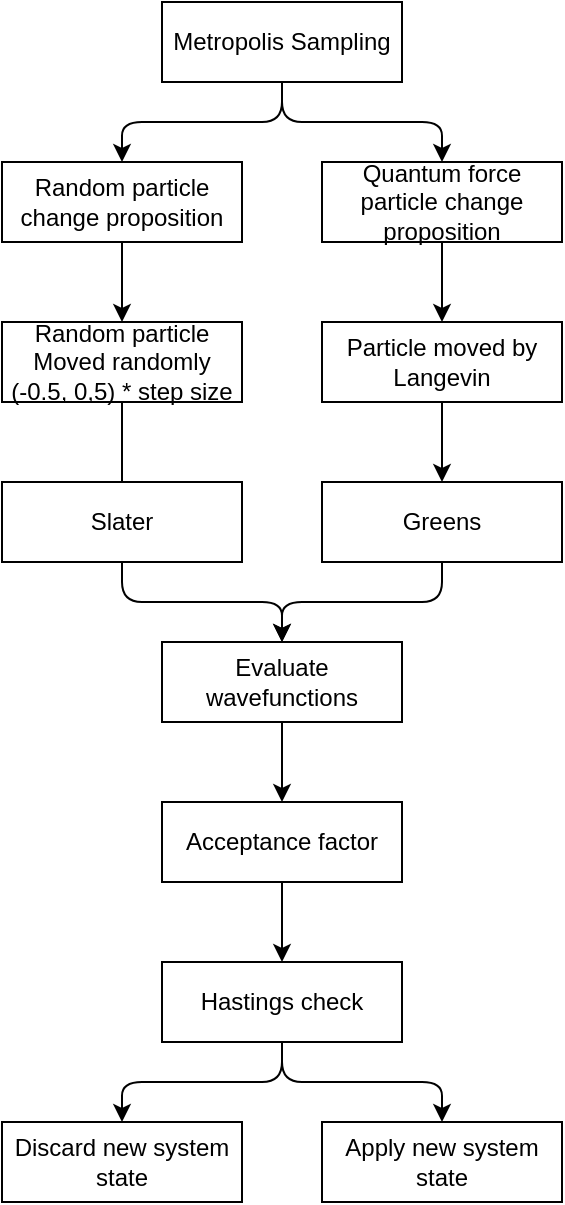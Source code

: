 <mxfile version="14.6.6" type="device"><diagram id="geNeFvb-jiJFwEJ7cD-g" name="Page-1"><mxGraphModel dx="2062" dy="1052" grid="1" gridSize="10" guides="1" tooltips="1" connect="1" arrows="1" fold="1" page="1" pageScale="1" pageWidth="827" pageHeight="1169" math="0" shadow="0"><root><mxCell id="0"/><mxCell id="1" parent="0"/><mxCell id="PJab5rF0UcSIwoMGBFmj-1" value="Metropolis Sampling" style="rounded=0;whiteSpace=wrap;html=1;" vertex="1" parent="1"><mxGeometry x="340" y="30" width="120" height="40" as="geometry"/></mxCell><mxCell id="PJab5rF0UcSIwoMGBFmj-2" value="Random particle change proposition" style="rounded=0;whiteSpace=wrap;html=1;" vertex="1" parent="1"><mxGeometry x="260" y="110" width="120" height="40" as="geometry"/></mxCell><mxCell id="PJab5rF0UcSIwoMGBFmj-3" style="edgeStyle=orthogonalEdgeStyle;rounded=0;orthogonalLoop=1;jettySize=auto;html=1;exitX=0.5;exitY=1;exitDx=0;exitDy=0;entryX=0.5;entryY=0;entryDx=0;entryDy=0;" edge="1" parent="1" source="PJab5rF0UcSIwoMGBFmj-4" target="PJab5rF0UcSIwoMGBFmj-17"><mxGeometry relative="1" as="geometry"/></mxCell><mxCell id="PJab5rF0UcSIwoMGBFmj-4" value="Quantum force particle change proposition" style="rounded=0;whiteSpace=wrap;html=1;" vertex="1" parent="1"><mxGeometry x="420" y="110" width="120" height="40" as="geometry"/></mxCell><mxCell id="PJab5rF0UcSIwoMGBFmj-5" value="Random particle&lt;br&gt;Moved randomly (-0.5, 0,5) * step size" style="rounded=0;whiteSpace=wrap;html=1;" vertex="1" parent="1"><mxGeometry x="260" y="190" width="120" height="40" as="geometry"/></mxCell><mxCell id="PJab5rF0UcSIwoMGBFmj-6" value="Greens" style="rounded=0;whiteSpace=wrap;html=1;" vertex="1" parent="1"><mxGeometry x="420" y="270" width="120" height="40" as="geometry"/></mxCell><mxCell id="PJab5rF0UcSIwoMGBFmj-7" style="edgeStyle=orthogonalEdgeStyle;rounded=0;orthogonalLoop=1;jettySize=auto;html=1;" edge="1" parent="1" source="PJab5rF0UcSIwoMGBFmj-8" target="PJab5rF0UcSIwoMGBFmj-12"><mxGeometry relative="1" as="geometry"/></mxCell><mxCell id="PJab5rF0UcSIwoMGBFmj-8" value="Evaluate wavefunctions" style="rounded=0;whiteSpace=wrap;html=1;" vertex="1" parent="1"><mxGeometry x="340" y="350" width="120" height="40" as="geometry"/></mxCell><mxCell id="PJab5rF0UcSIwoMGBFmj-9" value="" style="endArrow=classic;html=1;exitX=0.5;exitY=1;exitDx=0;exitDy=0;entryX=0.5;entryY=0;entryDx=0;entryDy=0;" edge="1" parent="1" source="PJab5rF0UcSIwoMGBFmj-1" target="PJab5rF0UcSIwoMGBFmj-4"><mxGeometry width="50" height="50" relative="1" as="geometry"><mxPoint x="230" y="280" as="sourcePoint"/><mxPoint x="280" y="230" as="targetPoint"/><Array as="points"><mxPoint x="400" y="90"/><mxPoint x="480" y="90"/></Array></mxGeometry></mxCell><mxCell id="PJab5rF0UcSIwoMGBFmj-10" value="" style="endArrow=classic;html=1;entryX=0.5;entryY=0;entryDx=0;entryDy=0;" edge="1" parent="1" target="PJab5rF0UcSIwoMGBFmj-2"><mxGeometry width="50" height="50" relative="1" as="geometry"><mxPoint x="400" y="70" as="sourcePoint"/><mxPoint x="280" y="230" as="targetPoint"/><Array as="points"><mxPoint x="400" y="90"/><mxPoint x="320" y="90"/></Array></mxGeometry></mxCell><mxCell id="PJab5rF0UcSIwoMGBFmj-11" style="edgeStyle=orthogonalEdgeStyle;rounded=0;orthogonalLoop=1;jettySize=auto;html=1;" edge="1" parent="1" source="PJab5rF0UcSIwoMGBFmj-12" target="PJab5rF0UcSIwoMGBFmj-13"><mxGeometry relative="1" as="geometry"/></mxCell><mxCell id="PJab5rF0UcSIwoMGBFmj-12" value="Acceptance factor" style="rounded=0;whiteSpace=wrap;html=1;" vertex="1" parent="1"><mxGeometry x="340" y="430" width="120" height="40" as="geometry"/></mxCell><mxCell id="PJab5rF0UcSIwoMGBFmj-13" value="Hastings check" style="rounded=0;whiteSpace=wrap;html=1;" vertex="1" parent="1"><mxGeometry x="340" y="510" width="120" height="40" as="geometry"/></mxCell><mxCell id="PJab5rF0UcSIwoMGBFmj-14" value="Apply new system state" style="rounded=0;whiteSpace=wrap;html=1;" vertex="1" parent="1"><mxGeometry x="420" y="590" width="120" height="40" as="geometry"/></mxCell><mxCell id="PJab5rF0UcSIwoMGBFmj-15" value="Discard new system state" style="rounded=0;whiteSpace=wrap;html=1;" vertex="1" parent="1"><mxGeometry x="260" y="590" width="120" height="40" as="geometry"/></mxCell><mxCell id="PJab5rF0UcSIwoMGBFmj-16" style="edgeStyle=orthogonalEdgeStyle;rounded=0;orthogonalLoop=1;jettySize=auto;html=1;exitX=0.5;exitY=1;exitDx=0;exitDy=0;entryX=0.5;entryY=0;entryDx=0;entryDy=0;" edge="1" parent="1" source="PJab5rF0UcSIwoMGBFmj-17" target="PJab5rF0UcSIwoMGBFmj-6"><mxGeometry relative="1" as="geometry"/></mxCell><mxCell id="PJab5rF0UcSIwoMGBFmj-17" value="Particle moved by Langevin" style="rounded=0;whiteSpace=wrap;html=1;" vertex="1" parent="1"><mxGeometry x="420" y="190" width="120" height="40" as="geometry"/></mxCell><mxCell id="PJab5rF0UcSIwoMGBFmj-18" value="" style="endArrow=classic;html=1;exitX=0.5;exitY=1;exitDx=0;exitDy=0;" edge="1" parent="1" source="PJab5rF0UcSIwoMGBFmj-2" target="PJab5rF0UcSIwoMGBFmj-5"><mxGeometry width="50" height="50" relative="1" as="geometry"><mxPoint x="230" y="270" as="sourcePoint"/><mxPoint x="280" y="220" as="targetPoint"/></mxGeometry></mxCell><mxCell id="PJab5rF0UcSIwoMGBFmj-19" value="" style="endArrow=classic;html=1;exitX=0.5;exitY=1;exitDx=0;exitDy=0;entryX=0.5;entryY=0;entryDx=0;entryDy=0;" edge="1" parent="1" source="PJab5rF0UcSIwoMGBFmj-5" target="PJab5rF0UcSIwoMGBFmj-8"><mxGeometry width="50" height="50" relative="1" as="geometry"><mxPoint x="230" y="270" as="sourcePoint"/><mxPoint x="280" y="220" as="targetPoint"/><Array as="points"><mxPoint x="320" y="330"/><mxPoint x="400" y="330"/></Array></mxGeometry></mxCell><mxCell id="PJab5rF0UcSIwoMGBFmj-20" value="" style="endArrow=classic;html=1;" edge="1" parent="1" source="PJab5rF0UcSIwoMGBFmj-6"><mxGeometry width="50" height="50" relative="1" as="geometry"><mxPoint x="230" y="380" as="sourcePoint"/><mxPoint x="400" y="350" as="targetPoint"/><Array as="points"><mxPoint x="480" y="330"/><mxPoint x="400" y="330"/></Array></mxGeometry></mxCell><mxCell id="PJab5rF0UcSIwoMGBFmj-21" value="" style="endArrow=classic;html=1;exitX=0.5;exitY=1;exitDx=0;exitDy=0;entryX=0.5;entryY=0;entryDx=0;entryDy=0;" edge="1" parent="1" source="PJab5rF0UcSIwoMGBFmj-13" target="PJab5rF0UcSIwoMGBFmj-15"><mxGeometry width="50" height="50" relative="1" as="geometry"><mxPoint x="230" y="380" as="sourcePoint"/><mxPoint x="280" y="330" as="targetPoint"/><Array as="points"><mxPoint x="400" y="570"/><mxPoint x="320" y="570"/></Array></mxGeometry></mxCell><mxCell id="PJab5rF0UcSIwoMGBFmj-22" value="" style="endArrow=classic;html=1;exitX=0.5;exitY=1;exitDx=0;exitDy=0;entryX=0.5;entryY=0;entryDx=0;entryDy=0;" edge="1" parent="1" source="PJab5rF0UcSIwoMGBFmj-13" target="PJab5rF0UcSIwoMGBFmj-14"><mxGeometry width="50" height="50" relative="1" as="geometry"><mxPoint x="230" y="380" as="sourcePoint"/><mxPoint x="280" y="330" as="targetPoint"/><Array as="points"><mxPoint x="400" y="570"/><mxPoint x="480" y="570"/></Array></mxGeometry></mxCell><mxCell id="PJab5rF0UcSIwoMGBFmj-23" value="Slater" style="rounded=0;whiteSpace=wrap;html=1;" vertex="1" parent="1"><mxGeometry x="260" y="270" width="120" height="40" as="geometry"/></mxCell></root></mxGraphModel></diagram></mxfile>
